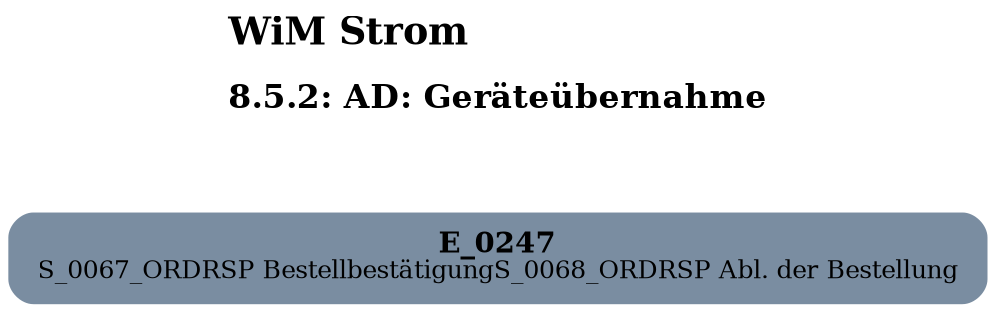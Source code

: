 digraph D {
    labelloc="t";
    label=<<B><FONT POINT-SIZE="18">WiM Strom</FONT></B><BR align="left"/><BR/><B><FONT POINT-SIZE="16">8.5.2: AD: Geräteübernahme</FONT></B><BR align="left"/><BR/><BR/><BR/>>;
    ratio="compress";
    concentrate=true;
    pack=true;
    rankdir=TB;
    packmode="array";
    size="20,20";
    "Empty" [margin="0.2,0.12", shape=box, style="filled,rounded", penwidth=0.0, fillcolor="#7a8da1", label=<<B>E_0247</B><BR align="center"/><FONT point-size="12">S_0067_ORDRSP Bestellbestätigung
S_0068_ORDRSP Abl. der Bestellung</FONT><BR align="center"/>>];


    bgcolor="transparent";
}